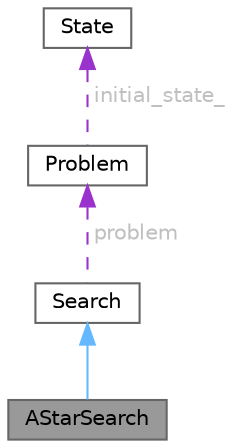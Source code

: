 digraph "AStarSearch"
{
 // INTERACTIVE_SVG=YES
 // LATEX_PDF_SIZE
  bgcolor="transparent";
  edge [fontname=Helvetica,fontsize=10,labelfontname=Helvetica,labelfontsize=10];
  node [fontname=Helvetica,fontsize=10,shape=box,height=0.2,width=0.4];
  Node1 [id="Node000001",label="AStarSearch",height=0.2,width=0.4,color="gray40", fillcolor="grey60", style="filled", fontcolor="black",tooltip=" "];
  Node2 -> Node1 [id="edge1_Node000001_Node000002",dir="back",color="steelblue1",style="solid",tooltip=" "];
  Node2 [id="Node000002",label="Search",height=0.2,width=0.4,color="gray40", fillcolor="white", style="filled",URL="$classSearch.html",tooltip=" "];
  Node3 -> Node2 [id="edge2_Node000002_Node000003",dir="back",color="darkorchid3",style="dashed",tooltip=" ",label=" problem",fontcolor="grey" ];
  Node3 [id="Node000003",label="Problem",height=0.2,width=0.4,color="gray40", fillcolor="white", style="filled",URL="$classProblem.html",tooltip="Represents an abstract problem that needs to be solved."];
  Node4 -> Node3 [id="edge3_Node000003_Node000004",dir="back",color="darkorchid3",style="dashed",tooltip=" ",label=" initial_state_",fontcolor="grey" ];
  Node4 [id="Node000004",label="State",height=0.2,width=0.4,color="gray40", fillcolor="white", style="filled",URL="$classState.html",tooltip="Represents an abstract state in a problem."];
}
